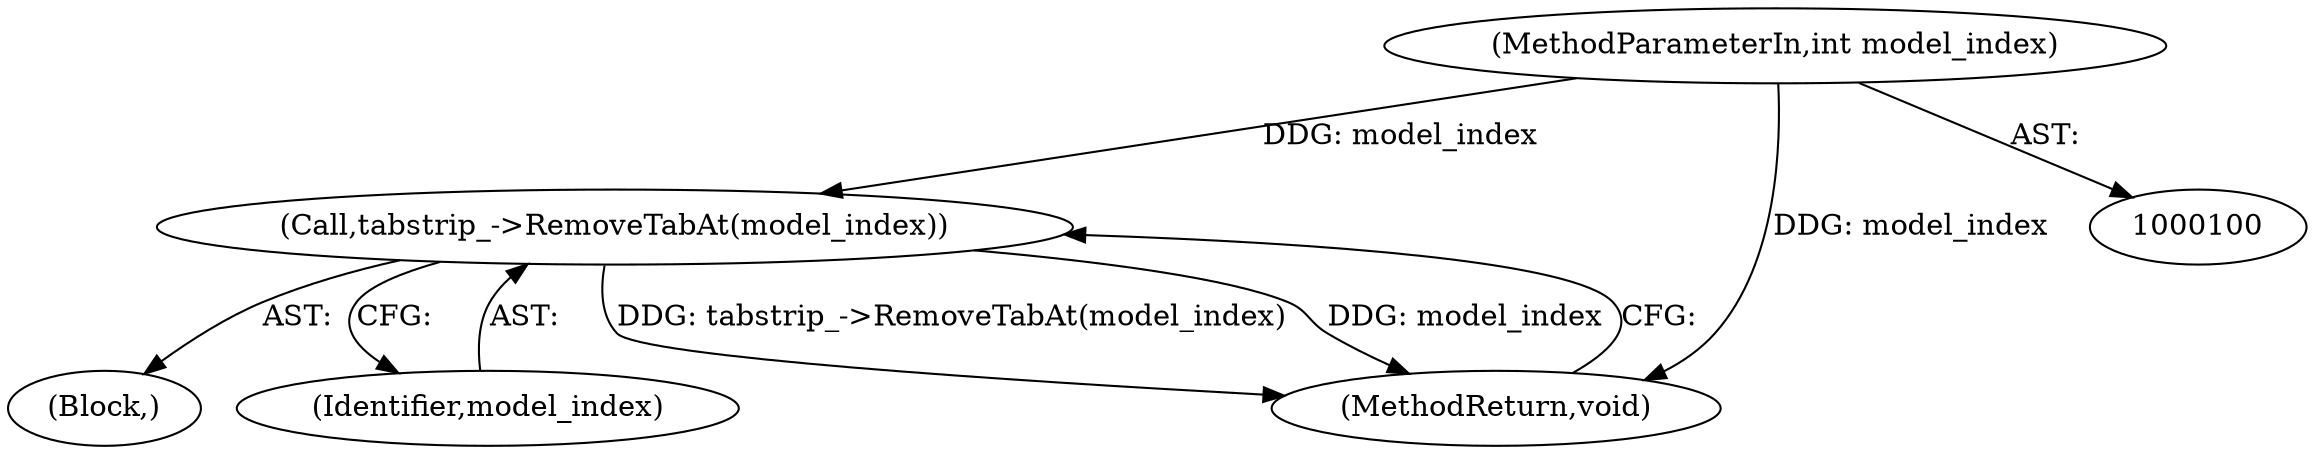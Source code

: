 digraph "0_Chrome_e89cfcb9090e8c98129ae9160c513f504db74599_18@API" {
"1000105" [label="(Call,tabstrip_->RemoveTabAt(model_index))"];
"1000102" [label="(MethodParameterIn,int model_index)"];
"1000102" [label="(MethodParameterIn,int model_index)"];
"1000103" [label="(Block,)"];
"1000105" [label="(Call,tabstrip_->RemoveTabAt(model_index))"];
"1000106" [label="(Identifier,model_index)"];
"1000107" [label="(MethodReturn,void)"];
"1000105" -> "1000103"  [label="AST: "];
"1000105" -> "1000106"  [label="CFG: "];
"1000106" -> "1000105"  [label="AST: "];
"1000107" -> "1000105"  [label="CFG: "];
"1000105" -> "1000107"  [label="DDG: tabstrip_->RemoveTabAt(model_index)"];
"1000105" -> "1000107"  [label="DDG: model_index"];
"1000102" -> "1000105"  [label="DDG: model_index"];
"1000102" -> "1000100"  [label="AST: "];
"1000102" -> "1000107"  [label="DDG: model_index"];
}
